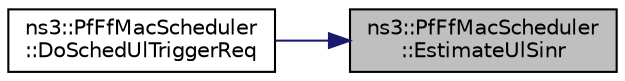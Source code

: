 digraph "ns3::PfFfMacScheduler::EstimateUlSinr"
{
 // LATEX_PDF_SIZE
  edge [fontname="Helvetica",fontsize="10",labelfontname="Helvetica",labelfontsize="10"];
  node [fontname="Helvetica",fontsize="10",shape=record];
  rankdir="RL";
  Node1 [label="ns3::PfFfMacScheduler\l::EstimateUlSinr",height=0.2,width=0.4,color="black", fillcolor="grey75", style="filled", fontcolor="black",tooltip="Estimate UL SINR."];
  Node1 -> Node2 [dir="back",color="midnightblue",fontsize="10",style="solid",fontname="Helvetica"];
  Node2 [label="ns3::PfFfMacScheduler\l::DoSchedUlTriggerReq",height=0.2,width=0.4,color="black", fillcolor="white", style="filled",URL="$classns3_1_1_pf_ff_mac_scheduler.html#a31f30c23ae2d06b51dc81f24cb397e4b",tooltip="Sched UL trigger request."];
}
